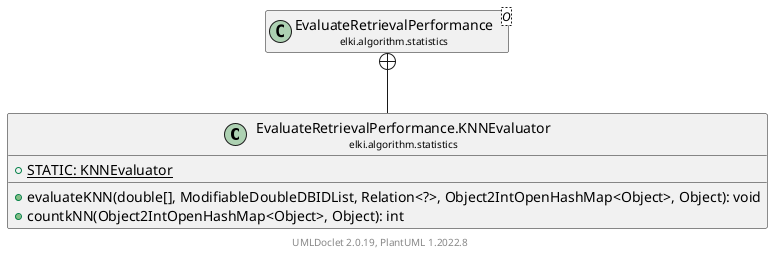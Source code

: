 @startuml
    remove .*\.(Instance|Par|Parameterizer|Factory)$
    set namespaceSeparator none
    hide empty fields
    hide empty methods

    class "<size:14>EvaluateRetrievalPerformance.KNNEvaluator\n<size:10>elki.algorithm.statistics" as elki.algorithm.statistics.EvaluateRetrievalPerformance.KNNEvaluator [[EvaluateRetrievalPerformance.KNNEvaluator.html]] {
        {static} +STATIC: KNNEvaluator
        +evaluateKNN(double[], ModifiableDoubleDBIDList, Relation<?>, Object2IntOpenHashMap<Object>, Object): void
        +countkNN(Object2IntOpenHashMap<Object>, Object): int
    }

    class "<size:14>EvaluateRetrievalPerformance\n<size:10>elki.algorithm.statistics" as elki.algorithm.statistics.EvaluateRetrievalPerformance<O> [[EvaluateRetrievalPerformance.html]]

    elki.algorithm.statistics.EvaluateRetrievalPerformance +-- elki.algorithm.statistics.EvaluateRetrievalPerformance.KNNEvaluator

    center footer UMLDoclet 2.0.19, PlantUML 1.2022.8
@enduml
